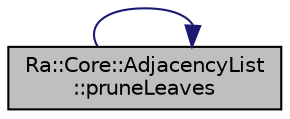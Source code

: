 digraph "Ra::Core::AdjacencyList::pruneLeaves"
{
 // INTERACTIVE_SVG=YES
 // LATEX_PDF_SIZE
  edge [fontname="Helvetica",fontsize="10",labelfontname="Helvetica",labelfontsize="10"];
  node [fontname="Helvetica",fontsize="10",shape=record];
  rankdir="LR";
  Node1 [label="Ra::Core::AdjacencyList\l::pruneLeaves",height=0.2,width=0.4,color="black", fillcolor="grey75", style="filled", fontcolor="black",tooltip="Prune the leaves of the graph."];
  Node1 -> Node1 [color="midnightblue",fontsize="10",style="solid",fontname="Helvetica"];
}
